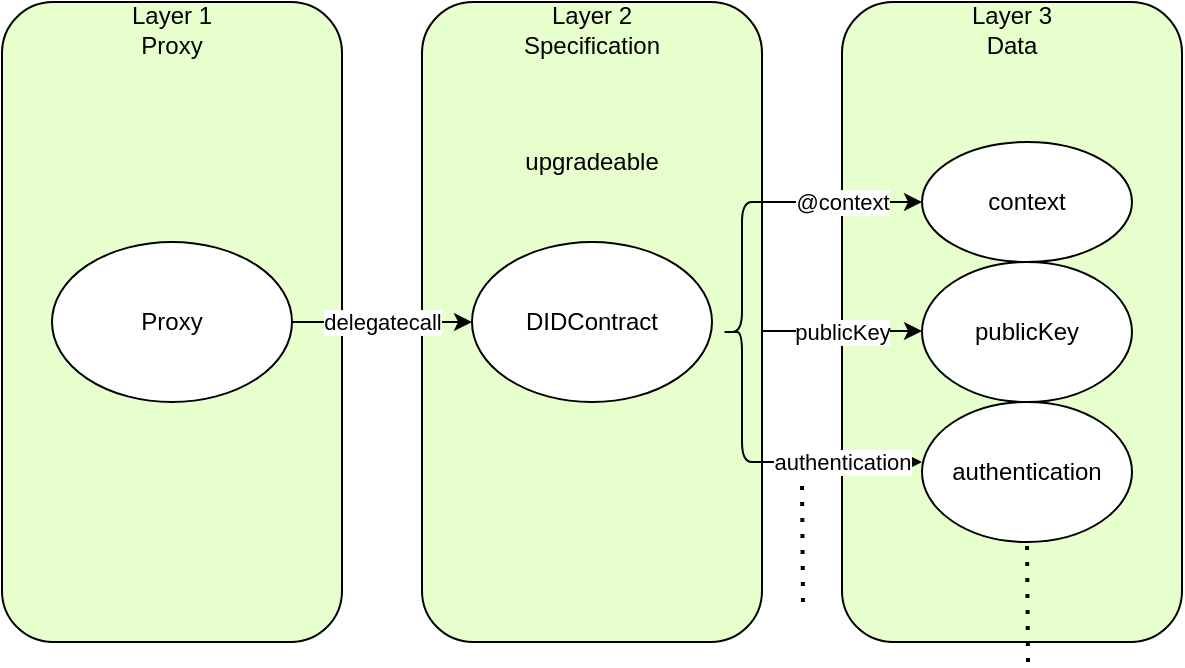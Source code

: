 <mxfile version="13.3.9" type="device"><diagram id="IKCZGR-Dv1Ebq1zToVer" name="Page-1"><mxGraphModel dx="768" dy="482" grid="1" gridSize="10" guides="1" tooltips="1" connect="1" arrows="1" fold="1" page="1" pageScale="1" pageWidth="827" pageHeight="1169" math="0" shadow="0"><root><mxCell id="0"/><mxCell id="1" parent="0"/><mxCell id="KvPWEt5tVEwBBKDDWGlo-6" value="" style="rounded=1;whiteSpace=wrap;html=1;fillColor=#E6FFCC;" parent="1" vertex="1"><mxGeometry x="290" y="230" width="170" height="320" as="geometry"/></mxCell><mxCell id="KvPWEt5tVEwBBKDDWGlo-1" value="DIDContract" style="ellipse;whiteSpace=wrap;html=1;" parent="1" vertex="1"><mxGeometry x="315" y="350" width="120" height="80" as="geometry"/></mxCell><mxCell id="KvPWEt5tVEwBBKDDWGlo-3" value="" style="shape=curlyBracket;whiteSpace=wrap;html=1;rounded=1;" parent="1" vertex="1"><mxGeometry x="440" y="330" width="20" height="130" as="geometry"/></mxCell><mxCell id="KvPWEt5tVEwBBKDDWGlo-7" value="Layer 2&lt;br&gt;Specification" style="text;html=1;strokeColor=none;fillColor=none;align=center;verticalAlign=middle;whiteSpace=wrap;rounded=0;" parent="1" vertex="1"><mxGeometry x="345" y="234" width="60" height="20" as="geometry"/></mxCell><mxCell id="KvPWEt5tVEwBBKDDWGlo-8" value="" style="rounded=1;whiteSpace=wrap;html=1;fillColor=#E6FFCC;" parent="1" vertex="1"><mxGeometry x="500" y="230" width="170" height="320" as="geometry"/></mxCell><mxCell id="KvPWEt5tVEwBBKDDWGlo-9" value="Layer 3&lt;br&gt;Data" style="text;html=1;strokeColor=none;fillColor=none;align=center;verticalAlign=middle;whiteSpace=wrap;rounded=0;" parent="1" vertex="1"><mxGeometry x="555" y="234" width="60" height="20" as="geometry"/></mxCell><mxCell id="KvPWEt5tVEwBBKDDWGlo-11" value="context" style="ellipse;whiteSpace=wrap;html=1;fillColor=#FFFFFF;" parent="1" vertex="1"><mxGeometry x="540" y="300" width="105" height="60" as="geometry"/></mxCell><mxCell id="KvPWEt5tVEwBBKDDWGlo-12" value="publicKey" style="ellipse;whiteSpace=wrap;html=1;fillColor=#FFFFFF;" parent="1" vertex="1"><mxGeometry x="540" y="360" width="105" height="70" as="geometry"/></mxCell><mxCell id="KvPWEt5tVEwBBKDDWGlo-13" value="authentication" style="ellipse;whiteSpace=wrap;html=1;fillColor=#FFFFFF;" parent="1" vertex="1"><mxGeometry x="540" y="430" width="105" height="70" as="geometry"/></mxCell><mxCell id="KvPWEt5tVEwBBKDDWGlo-14" value="" style="endArrow=none;dashed=1;html=1;dashPattern=1 3;strokeWidth=2;entryX=0.5;entryY=1;entryDx=0;entryDy=0;" parent="1" target="KvPWEt5tVEwBBKDDWGlo-13" edge="1"><mxGeometry width="50" height="50" relative="1" as="geometry"><mxPoint x="593" y="560" as="sourcePoint"/><mxPoint x="610" y="500" as="targetPoint"/></mxGeometry></mxCell><mxCell id="KvPWEt5tVEwBBKDDWGlo-17" value="@context" style="endArrow=classic;html=1;exitX=1;exitY=0;exitDx=0;exitDy=0;exitPerimeter=0;entryX=0;entryY=0.5;entryDx=0;entryDy=0;" parent="1" source="KvPWEt5tVEwBBKDDWGlo-3" target="KvPWEt5tVEwBBKDDWGlo-11" edge="1"><mxGeometry width="50" height="50" relative="1" as="geometry"><mxPoint x="470" y="370" as="sourcePoint"/><mxPoint x="520" y="320" as="targetPoint"/></mxGeometry></mxCell><mxCell id="KvPWEt5tVEwBBKDDWGlo-19" value="publicKey" style="endArrow=classic;html=1;exitX=1;exitY=0;exitDx=0;exitDy=0;exitPerimeter=0;entryX=0;entryY=0.5;entryDx=0;entryDy=0;" parent="1" edge="1"><mxGeometry width="50" height="50" relative="1" as="geometry"><mxPoint x="460" y="394.5" as="sourcePoint"/><mxPoint x="540" y="394.5" as="targetPoint"/></mxGeometry></mxCell><mxCell id="KvPWEt5tVEwBBKDDWGlo-20" value="authentication" style="endArrow=classic;html=1;exitX=1;exitY=0;exitDx=0;exitDy=0;exitPerimeter=0;entryX=0;entryY=0.5;entryDx=0;entryDy=0;" parent="1" edge="1"><mxGeometry width="50" height="50" relative="1" as="geometry"><mxPoint x="460" y="460" as="sourcePoint"/><mxPoint x="540" y="460" as="targetPoint"/></mxGeometry></mxCell><mxCell id="KvPWEt5tVEwBBKDDWGlo-21" value="" style="endArrow=none;dashed=1;html=1;dashPattern=1 3;strokeWidth=2;entryX=0.5;entryY=1;entryDx=0;entryDy=0;" parent="1" edge="1"><mxGeometry width="50" height="50" relative="1" as="geometry"><mxPoint x="480.5" y="530" as="sourcePoint"/><mxPoint x="480" y="470" as="targetPoint"/></mxGeometry></mxCell><mxCell id="BHf4UF1VHvzRvhKd06U5-2" value="" style="rounded=1;whiteSpace=wrap;html=1;fillColor=#E6FFCC;" vertex="1" parent="1"><mxGeometry x="80" y="230" width="170" height="320" as="geometry"/></mxCell><mxCell id="BHf4UF1VHvzRvhKd06U5-3" value="Layer 1&lt;br&gt;Proxy" style="text;html=1;strokeColor=none;fillColor=none;align=center;verticalAlign=middle;whiteSpace=wrap;rounded=0;" vertex="1" parent="1"><mxGeometry x="135" y="234" width="60" height="20" as="geometry"/></mxCell><mxCell id="BHf4UF1VHvzRvhKd06U5-4" value="Proxy" style="ellipse;whiteSpace=wrap;html=1;" vertex="1" parent="1"><mxGeometry x="105" y="350" width="120" height="80" as="geometry"/></mxCell><mxCell id="BHf4UF1VHvzRvhKd06U5-5" value="delegatecall" style="edgeStyle=orthogonalEdgeStyle;rounded=0;orthogonalLoop=1;jettySize=auto;html=1;" edge="1" parent="1" source="BHf4UF1VHvzRvhKd06U5-4" target="KvPWEt5tVEwBBKDDWGlo-1"><mxGeometry relative="1" as="geometry"/></mxCell><mxCell id="BHf4UF1VHvzRvhKd06U5-8" value="upgradeable" style="text;html=1;strokeColor=none;fillColor=none;align=center;verticalAlign=middle;whiteSpace=wrap;rounded=0;" vertex="1" parent="1"><mxGeometry x="355" y="300" width="40" height="20" as="geometry"/></mxCell></root></mxGraphModel></diagram></mxfile>